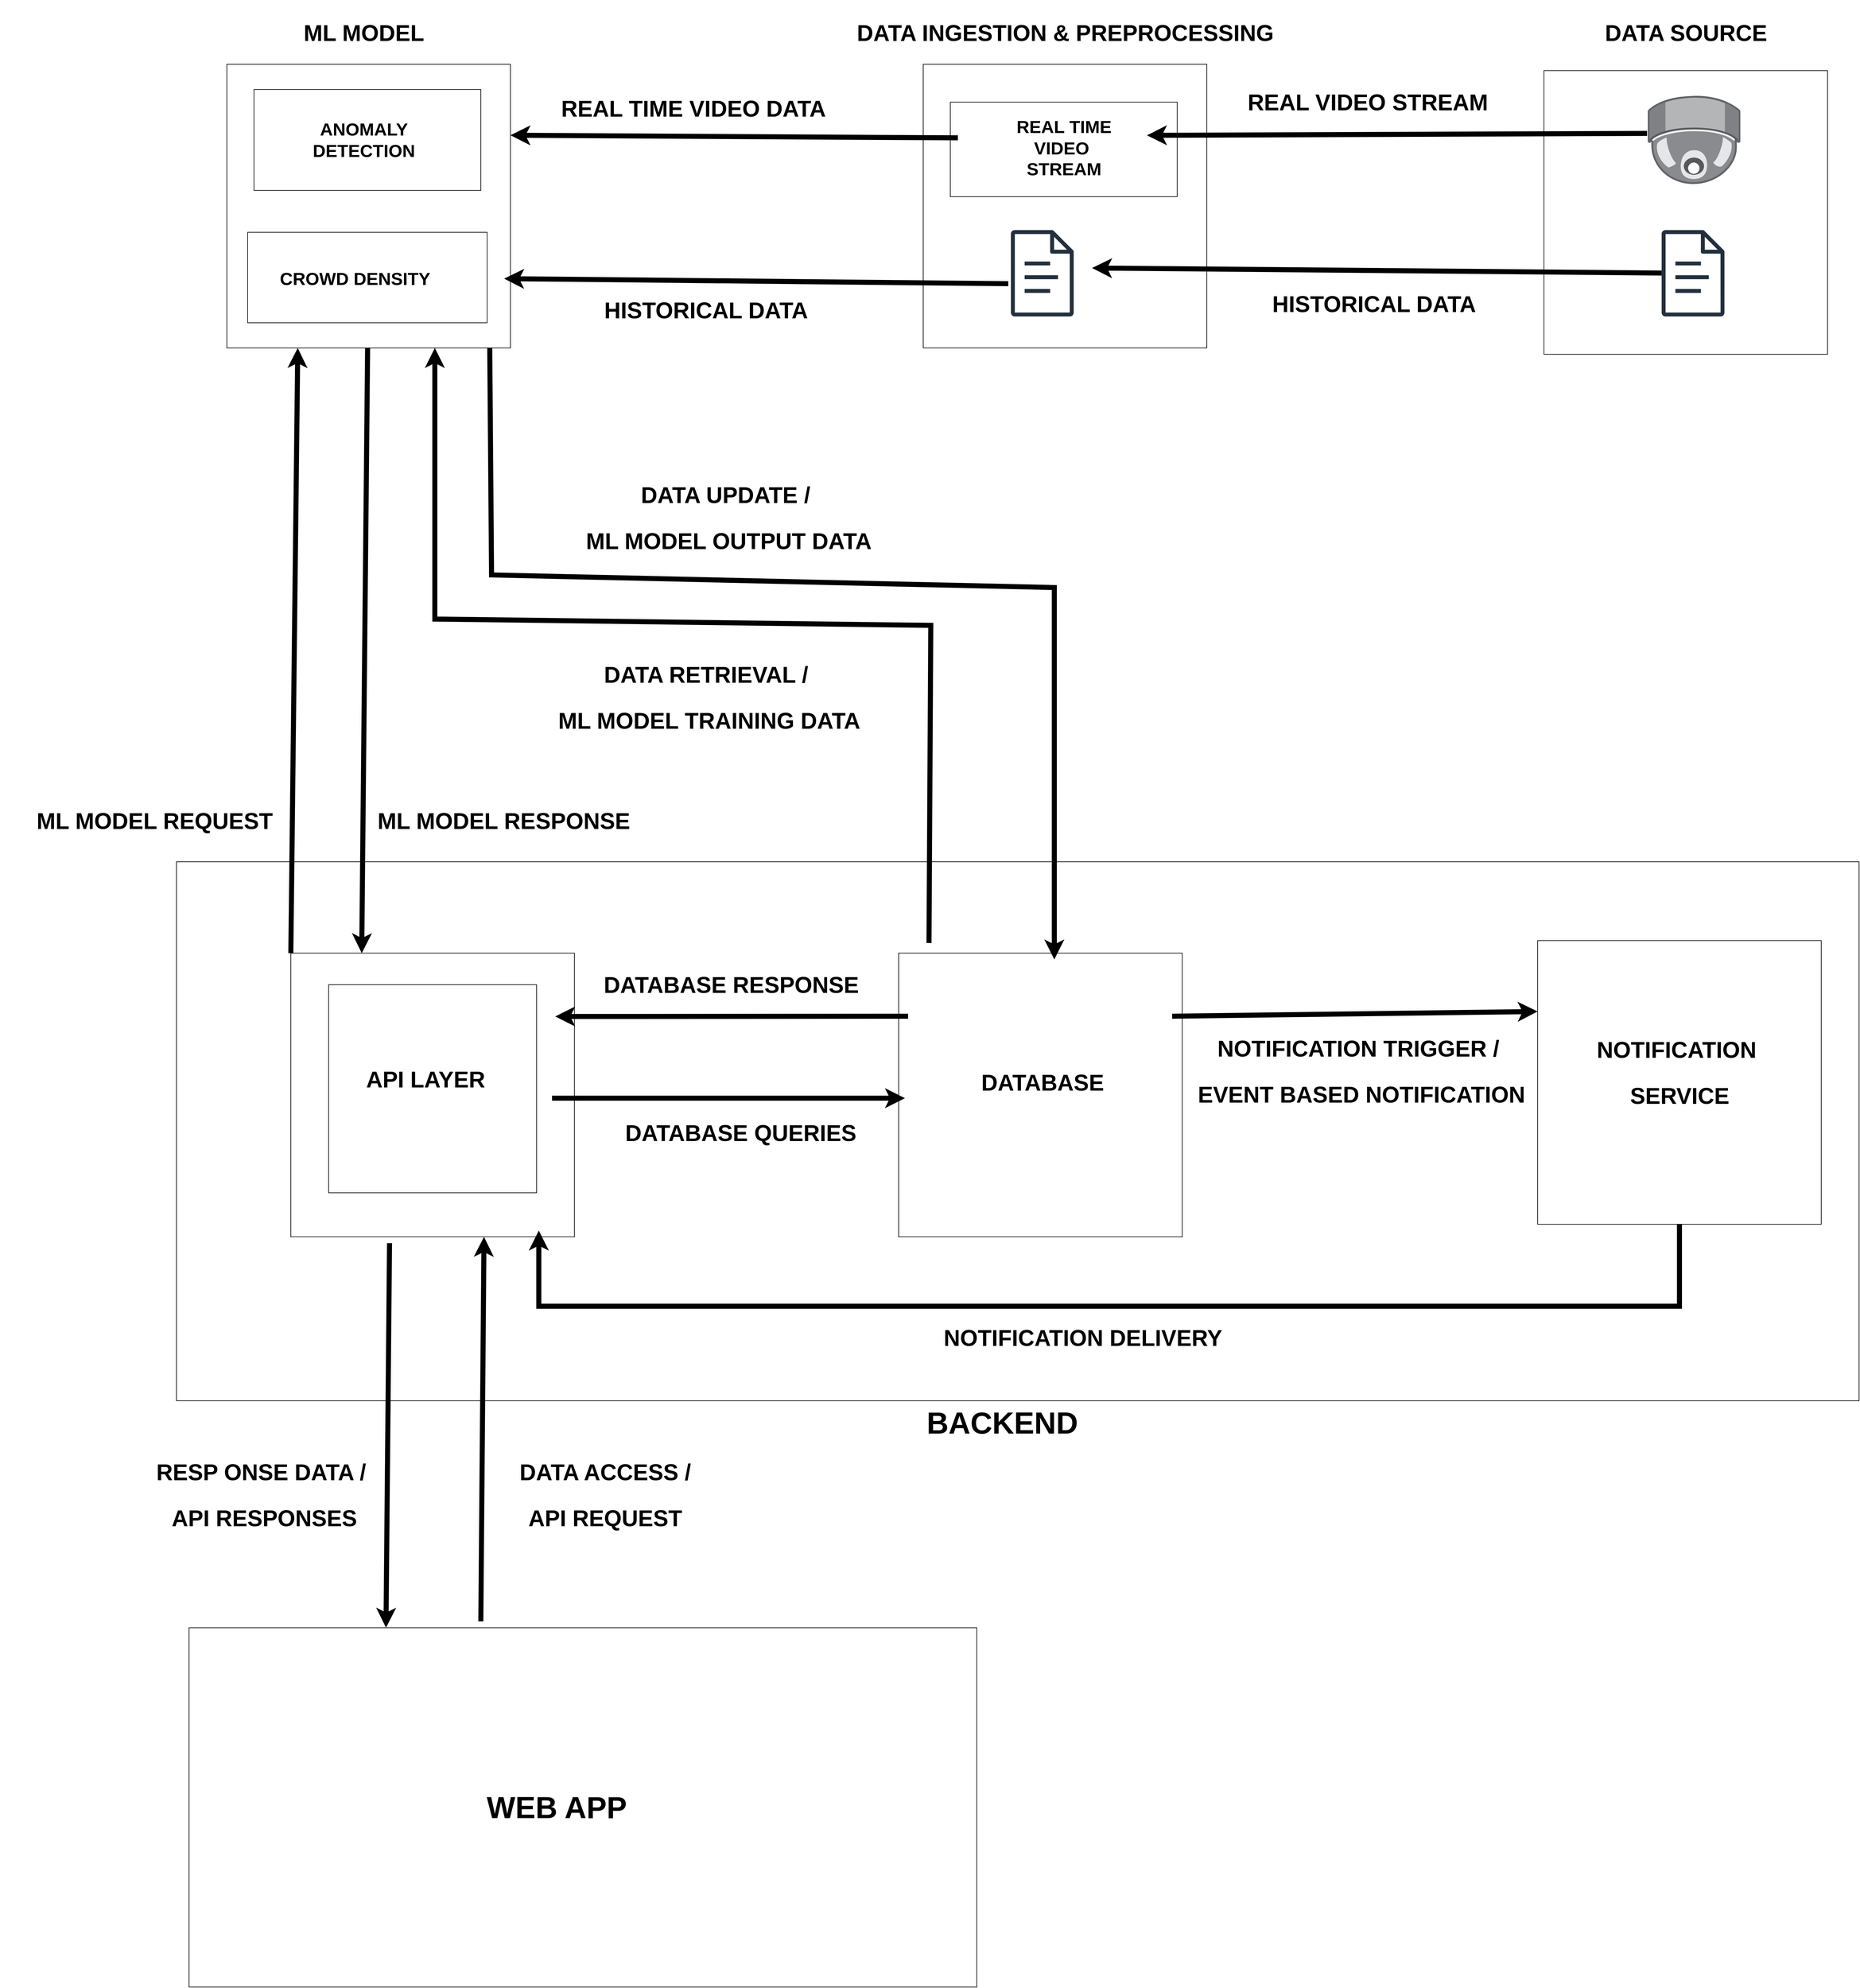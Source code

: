<mxfile version="21.7.5" type="github">
  <diagram id="C5RBs43oDa-KdzZeNtuy" name="Page-1">
    <mxGraphModel dx="3520" dy="1928" grid="1" gridSize="10" guides="1" tooltips="1" connect="1" arrows="1" fold="1" page="1" pageScale="1" pageWidth="3300" pageHeight="4681" math="0" shadow="0">
      <root>
        <mxCell id="WIyWlLk6GJQsqaUBKTNV-0" />
        <mxCell id="WIyWlLk6GJQsqaUBKTNV-1" parent="WIyWlLk6GJQsqaUBKTNV-0" />
        <mxCell id="kaSFXn8B5hOx50bhZMlp-4" value="" style="image;points=[];aspect=fixed;html=1;align=center;shadow=0;dashed=0;image=img/lib/allied_telesis/security/Surveillance_Camera_Ceiling.svg;" parent="WIyWlLk6GJQsqaUBKTNV-1" vertex="1">
          <mxGeometry x="2784" y="190" width="117.2" height="111.53" as="geometry" />
        </mxCell>
        <mxCell id="kaSFXn8B5hOx50bhZMlp-5" value="" style="whiteSpace=wrap;html=1;aspect=fixed;" parent="WIyWlLk6GJQsqaUBKTNV-1" vertex="1">
          <mxGeometry x="2700" y="160" width="450" height="450" as="geometry" />
        </mxCell>
        <mxCell id="kaSFXn8B5hOx50bhZMlp-6" value="" style="image;points=[];aspect=fixed;html=1;align=center;shadow=0;dashed=0;image=img/lib/allied_telesis/security/Surveillance_Camera_Ceiling.svg;" parent="WIyWlLk6GJQsqaUBKTNV-1" vertex="1">
          <mxGeometry x="2864.63" y="200" width="147.12" height="140" as="geometry" />
        </mxCell>
        <mxCell id="kaSFXn8B5hOx50bhZMlp-7" value="" style="sketch=0;outlineConnect=0;fontColor=#232F3E;gradientColor=none;fillColor=#232F3D;strokeColor=none;dashed=0;verticalLabelPosition=bottom;verticalAlign=top;align=center;html=1;fontSize=12;fontStyle=0;aspect=fixed;pointerEvents=1;shape=mxgraph.aws4.document;" parent="WIyWlLk6GJQsqaUBKTNV-1" vertex="1">
          <mxGeometry x="2886.5" y="413" width="100.11" height="137" as="geometry" />
        </mxCell>
        <mxCell id="kaSFXn8B5hOx50bhZMlp-9" value="&lt;h2&gt;DATA SOURCE&lt;/h2&gt;" style="text;strokeColor=none;fillColor=none;html=1;fontSize=24;fontStyle=1;verticalAlign=middle;align=center;" parent="WIyWlLk6GJQsqaUBKTNV-1" vertex="1">
          <mxGeometry x="2772" y="80" width="306" height="40" as="geometry" />
        </mxCell>
        <mxCell id="kaSFXn8B5hOx50bhZMlp-12" value="" style="whiteSpace=wrap;html=1;aspect=fixed;" parent="WIyWlLk6GJQsqaUBKTNV-1" vertex="1">
          <mxGeometry x="1715" y="150" width="450" height="450" as="geometry" />
        </mxCell>
        <mxCell id="kaSFXn8B5hOx50bhZMlp-13" value="" style="rounded=0;whiteSpace=wrap;html=1;" parent="WIyWlLk6GJQsqaUBKTNV-1" vertex="1">
          <mxGeometry x="1758" y="210" width="360" height="150" as="geometry" />
        </mxCell>
        <mxCell id="kaSFXn8B5hOx50bhZMlp-14" value="&lt;h3&gt;REAL TIME&lt;br&gt; VIDEO&amp;nbsp;&lt;br&gt;STREAM&lt;/h3&gt;" style="text;strokeColor=none;fillColor=none;html=1;fontSize=24;fontStyle=1;verticalAlign=middle;align=center;" parent="WIyWlLk6GJQsqaUBKTNV-1" vertex="1">
          <mxGeometry x="1888" y="270" width="100" height="26" as="geometry" />
        </mxCell>
        <mxCell id="kaSFXn8B5hOx50bhZMlp-15" value="" style="sketch=0;outlineConnect=0;fontColor=#232F3E;gradientColor=none;fillColor=#232F3D;strokeColor=none;dashed=0;verticalLabelPosition=bottom;verticalAlign=top;align=center;html=1;fontSize=12;fontStyle=0;aspect=fixed;pointerEvents=1;shape=mxgraph.aws4.document;" parent="WIyWlLk6GJQsqaUBKTNV-1" vertex="1">
          <mxGeometry x="1853.89" y="413" width="100.11" height="137" as="geometry" />
        </mxCell>
        <mxCell id="kaSFXn8B5hOx50bhZMlp-18" value="&lt;h2&gt;DATA INGESTION &amp;amp; PREPROCESSING&lt;/h2&gt;" style="text;strokeColor=none;fillColor=none;html=1;fontSize=24;fontStyle=1;verticalAlign=middle;align=center;" parent="WIyWlLk6GJQsqaUBKTNV-1" vertex="1">
          <mxGeometry x="1692" y="80" width="496" height="40" as="geometry" />
        </mxCell>
        <mxCell id="kaSFXn8B5hOx50bhZMlp-22" value="" style="endArrow=classic;html=1;rounded=0;strokeWidth=8;" parent="WIyWlLk6GJQsqaUBKTNV-1" source="kaSFXn8B5hOx50bhZMlp-7" edge="1">
          <mxGeometry width="50" height="50" relative="1" as="geometry">
            <mxPoint x="2547.63" y="480" as="sourcePoint" />
            <mxPoint x="1982.946" y="473.15" as="targetPoint" />
            <Array as="points" />
          </mxGeometry>
        </mxCell>
        <mxCell id="kaSFXn8B5hOx50bhZMlp-24" value="" style="endArrow=classic;html=1;rounded=0;strokeWidth=8;exitX=-0.007;exitY=0.426;exitDx=0;exitDy=0;exitPerimeter=0;" parent="WIyWlLk6GJQsqaUBKTNV-1" source="kaSFXn8B5hOx50bhZMlp-6" edge="1">
          <mxGeometry width="50" height="50" relative="1" as="geometry">
            <mxPoint x="2510" y="262.67" as="sourcePoint" />
            <mxPoint x="2070" y="262.67" as="targetPoint" />
          </mxGeometry>
        </mxCell>
        <mxCell id="kaSFXn8B5hOx50bhZMlp-26" value="" style="whiteSpace=wrap;html=1;aspect=fixed;" parent="WIyWlLk6GJQsqaUBKTNV-1" vertex="1">
          <mxGeometry x="610" y="150" width="450" height="450" as="geometry" />
        </mxCell>
        <mxCell id="kaSFXn8B5hOx50bhZMlp-27" value="" style="endArrow=classic;html=1;rounded=0;strokeWidth=8;" parent="WIyWlLk6GJQsqaUBKTNV-1" edge="1">
          <mxGeometry width="50" height="50" relative="1" as="geometry">
            <mxPoint x="1850" y="498" as="sourcePoint" />
            <mxPoint x="1050" y="490" as="targetPoint" />
            <Array as="points" />
          </mxGeometry>
        </mxCell>
        <mxCell id="kaSFXn8B5hOx50bhZMlp-28" value="" style="rounded=0;whiteSpace=wrap;html=1;" parent="WIyWlLk6GJQsqaUBKTNV-1" vertex="1">
          <mxGeometry x="643" y="416.5" width="380" height="143.5" as="geometry" />
        </mxCell>
        <mxCell id="kaSFXn8B5hOx50bhZMlp-29" value="&lt;h3&gt;CROWD DENSITY&lt;/h3&gt;" style="text;strokeColor=none;fillColor=none;html=1;fontSize=24;fontStyle=1;verticalAlign=middle;align=center;" parent="WIyWlLk6GJQsqaUBKTNV-1" vertex="1">
          <mxGeometry x="703" y="470" width="220" height="40" as="geometry" />
        </mxCell>
        <mxCell id="kaSFXn8B5hOx50bhZMlp-30" value="" style="rounded=0;whiteSpace=wrap;html=1;" parent="WIyWlLk6GJQsqaUBKTNV-1" vertex="1">
          <mxGeometry x="653" y="190" width="360" height="160" as="geometry" />
        </mxCell>
        <mxCell id="kaSFXn8B5hOx50bhZMlp-31" value="&lt;h3&gt;ANOMALY&lt;br&gt; DETECTION&lt;/h3&gt;" style="text;strokeColor=none;fillColor=none;html=1;fontSize=24;fontStyle=1;verticalAlign=middle;align=center;" parent="WIyWlLk6GJQsqaUBKTNV-1" vertex="1">
          <mxGeometry x="711.5" y="235" width="230" height="70" as="geometry" />
        </mxCell>
        <mxCell id="kaSFXn8B5hOx50bhZMlp-32" value="" style="endArrow=classic;html=1;rounded=0;strokeWidth=8;entryX=1;entryY=0.25;entryDx=0;entryDy=0;" parent="WIyWlLk6GJQsqaUBKTNV-1" target="kaSFXn8B5hOx50bhZMlp-26" edge="1">
          <mxGeometry width="50" height="50" relative="1" as="geometry">
            <mxPoint x="1770" y="266.67" as="sourcePoint" />
            <mxPoint x="1300" y="267" as="targetPoint" />
            <Array as="points" />
          </mxGeometry>
        </mxCell>
        <mxCell id="kaSFXn8B5hOx50bhZMlp-34" value="&lt;h2&gt;ML MODEL&lt;/h2&gt;" style="text;strokeColor=none;fillColor=none;html=1;fontSize=24;fontStyle=1;verticalAlign=middle;align=center;" parent="WIyWlLk6GJQsqaUBKTNV-1" vertex="1">
          <mxGeometry x="701.5" y="80" width="250" height="40" as="geometry" />
        </mxCell>
        <mxCell id="kaSFXn8B5hOx50bhZMlp-35" value="" style="rounded=0;whiteSpace=wrap;html=1;" parent="WIyWlLk6GJQsqaUBKTNV-1" vertex="1">
          <mxGeometry x="530" y="1415" width="2670" height="855" as="geometry" />
        </mxCell>
        <mxCell id="kaSFXn8B5hOx50bhZMlp-36" value="" style="whiteSpace=wrap;html=1;aspect=fixed;" parent="WIyWlLk6GJQsqaUBKTNV-1" vertex="1">
          <mxGeometry x="711.5" y="1560" width="450" height="450" as="geometry" />
        </mxCell>
        <mxCell id="kaSFXn8B5hOx50bhZMlp-37" value="" style="whiteSpace=wrap;html=1;aspect=fixed;" parent="WIyWlLk6GJQsqaUBKTNV-1" vertex="1">
          <mxGeometry x="1676" y="1560" width="450" height="450" as="geometry" />
        </mxCell>
        <mxCell id="kaSFXn8B5hOx50bhZMlp-38" value="" style="endArrow=classic;html=1;rounded=0;strokeWidth=8;" parent="WIyWlLk6GJQsqaUBKTNV-1" edge="1">
          <mxGeometry width="50" height="50" relative="1" as="geometry">
            <mxPoint x="1691" y="1660" as="sourcePoint" />
            <mxPoint x="1131" y="1660.43" as="targetPoint" />
            <Array as="points" />
          </mxGeometry>
        </mxCell>
        <mxCell id="kaSFXn8B5hOx50bhZMlp-39" value="" style="endArrow=classic;html=1;rounded=0;strokeWidth=8;" parent="WIyWlLk6GJQsqaUBKTNV-1" edge="1">
          <mxGeometry width="50" height="50" relative="1" as="geometry">
            <mxPoint x="1126" y="1790" as="sourcePoint" />
            <mxPoint x="1686" y="1790" as="targetPoint" />
            <Array as="points" />
          </mxGeometry>
        </mxCell>
        <mxCell id="kaSFXn8B5hOx50bhZMlp-40" value="" style="whiteSpace=wrap;html=1;aspect=fixed;" parent="WIyWlLk6GJQsqaUBKTNV-1" vertex="1">
          <mxGeometry x="2690" y="1540" width="450" height="450" as="geometry" />
        </mxCell>
        <mxCell id="kaSFXn8B5hOx50bhZMlp-41" value="" style="endArrow=classic;html=1;rounded=0;fontSize=34;strokeWidth=8;entryX=0;entryY=0.25;entryDx=0;entryDy=0;" parent="WIyWlLk6GJQsqaUBKTNV-1" edge="1" target="kaSFXn8B5hOx50bhZMlp-40">
          <mxGeometry width="50" height="50" relative="1" as="geometry">
            <mxPoint x="2110" y="1660" as="sourcePoint" />
            <mxPoint x="2566" y="1690" as="targetPoint" />
            <Array as="points" />
          </mxGeometry>
        </mxCell>
        <mxCell id="kaSFXn8B5hOx50bhZMlp-43" value="&lt;h2&gt;DATABASE&lt;/h2&gt;" style="text;strokeColor=none;fillColor=none;html=1;fontSize=24;fontStyle=1;verticalAlign=middle;align=center;" parent="WIyWlLk6GJQsqaUBKTNV-1" vertex="1">
          <mxGeometry x="1803.95" y="1707.5" width="200" height="115" as="geometry" />
        </mxCell>
        <mxCell id="kaSFXn8B5hOx50bhZMlp-45" value="&lt;h2&gt;NOTIFICATION&amp;nbsp;&lt;/h2&gt;&lt;h2&gt;SERVICE&lt;/h2&gt;" style="text;strokeColor=none;fillColor=none;html=1;fontSize=24;fontStyle=1;verticalAlign=middle;align=center;" parent="WIyWlLk6GJQsqaUBKTNV-1" vertex="1">
          <mxGeometry x="2805" y="1680" width="220" height="140" as="geometry" />
        </mxCell>
        <mxCell id="kaSFXn8B5hOx50bhZMlp-49" value="" style="endArrow=classic;html=1;rounded=0;strokeWidth=8;exitX=0.107;exitY=-0.036;exitDx=0;exitDy=0;exitPerimeter=0;" parent="WIyWlLk6GJQsqaUBKTNV-1" edge="1" source="kaSFXn8B5hOx50bhZMlp-37">
          <mxGeometry width="50" height="50" relative="1" as="geometry">
            <mxPoint x="1727" y="1290" as="sourcePoint" />
            <mxPoint x="940" y="600" as="targetPoint" />
            <Array as="points">
              <mxPoint x="1727" y="1040" />
              <mxPoint x="940" y="1030" />
            </Array>
          </mxGeometry>
        </mxCell>
        <mxCell id="kaSFXn8B5hOx50bhZMlp-50" value="" style="endArrow=classic;html=1;rounded=0;strokeWidth=8;exitX=0.927;exitY=0.999;exitDx=0;exitDy=0;exitPerimeter=0;" parent="WIyWlLk6GJQsqaUBKTNV-1" source="kaSFXn8B5hOx50bhZMlp-26" edge="1">
          <mxGeometry width="50" height="50" relative="1" as="geometry">
            <mxPoint x="1220" y="810" as="sourcePoint" />
            <mxPoint x="1923" y="1570" as="targetPoint" />
            <Array as="points">
              <mxPoint x="1030" y="960" />
              <mxPoint x="1923" y="980" />
            </Array>
          </mxGeometry>
        </mxCell>
        <mxCell id="kaSFXn8B5hOx50bhZMlp-51" value="" style="rounded=0;whiteSpace=wrap;html=1;" parent="WIyWlLk6GJQsqaUBKTNV-1" vertex="1">
          <mxGeometry x="550" y="2630" width="1250" height="570" as="geometry" />
        </mxCell>
        <mxCell id="kaSFXn8B5hOx50bhZMlp-52" value="&lt;h1&gt;WEB APP&lt;/h1&gt;" style="text;strokeColor=none;fillColor=none;html=1;fontSize=24;fontStyle=1;verticalAlign=middle;align=center;" parent="WIyWlLk6GJQsqaUBKTNV-1" vertex="1">
          <mxGeometry x="760" y="2755" width="746" height="320" as="geometry" />
        </mxCell>
        <mxCell id="kaSFXn8B5hOx50bhZMlp-54" value="" style="endArrow=classic;html=1;rounded=0;strokeWidth=8;entryX=0.25;entryY=1;entryDx=0;entryDy=0;exitX=0;exitY=0;exitDx=0;exitDy=0;" parent="WIyWlLk6GJQsqaUBKTNV-1" target="kaSFXn8B5hOx50bhZMlp-26" edge="1" source="kaSFXn8B5hOx50bhZMlp-36">
          <mxGeometry width="50" height="50" relative="1" as="geometry">
            <mxPoint x="722" y="1300" as="sourcePoint" />
            <mxPoint x="520.0" y="890.323" as="targetPoint" />
            <Array as="points" />
          </mxGeometry>
        </mxCell>
        <mxCell id="kaSFXn8B5hOx50bhZMlp-55" value="" style="endArrow=classic;html=1;rounded=0;strokeWidth=8;entryX=0.25;entryY=0;entryDx=0;entryDy=0;" parent="WIyWlLk6GJQsqaUBKTNV-1" edge="1" target="kaSFXn8B5hOx50bhZMlp-36">
          <mxGeometry width="50" height="50" relative="1" as="geometry">
            <mxPoint x="833.33" y="600" as="sourcePoint" />
            <mxPoint x="833.33" y="1300" as="targetPoint" />
            <Array as="points" />
          </mxGeometry>
        </mxCell>
        <mxCell id="zT2vt_Vaud8pRqrRP3mE-0" value="&lt;h2&gt;REAL VIDEO STREAM&lt;/h2&gt;" style="text;strokeColor=none;fillColor=none;html=1;fontSize=24;fontStyle=1;verticalAlign=middle;align=center;" vertex="1" parent="WIyWlLk6GJQsqaUBKTNV-1">
          <mxGeometry x="2370" y="190" width="100" height="40" as="geometry" />
        </mxCell>
        <mxCell id="zT2vt_Vaud8pRqrRP3mE-1" value="&lt;h2&gt;HISTORICAL DATA&lt;/h2&gt;" style="text;strokeColor=none;fillColor=none;html=1;fontSize=24;fontStyle=1;verticalAlign=middle;align=center;" vertex="1" parent="WIyWlLk6GJQsqaUBKTNV-1">
          <mxGeometry x="2380" y="510" width="100" height="40" as="geometry" />
        </mxCell>
        <mxCell id="zT2vt_Vaud8pRqrRP3mE-2" value="&lt;h2&gt;REAL TIME VIDEO DATA&lt;/h2&gt;" style="text;strokeColor=none;fillColor=none;html=1;fontSize=24;fontStyle=1;verticalAlign=middle;align=center;" vertex="1" parent="WIyWlLk6GJQsqaUBKTNV-1">
          <mxGeometry x="1300" y="200" width="100" height="40" as="geometry" />
        </mxCell>
        <mxCell id="zT2vt_Vaud8pRqrRP3mE-3" value="&lt;h2&gt;HISTORICAL DATA&lt;/h2&gt;" style="text;strokeColor=none;fillColor=none;html=1;fontSize=24;fontStyle=1;verticalAlign=middle;align=center;" vertex="1" parent="WIyWlLk6GJQsqaUBKTNV-1">
          <mxGeometry x="1320" y="520" width="100" height="40" as="geometry" />
        </mxCell>
        <mxCell id="zT2vt_Vaud8pRqrRP3mE-4" value="&lt;h2&gt;DATA UPDATE /&lt;/h2&gt;&lt;h2&gt;&amp;nbsp;ML MODEL OUTPUT DATA&lt;/h2&gt;" style="text;strokeColor=none;fillColor=none;html=1;fontSize=24;fontStyle=1;verticalAlign=middle;align=center;" vertex="1" parent="WIyWlLk6GJQsqaUBKTNV-1">
          <mxGeometry x="1126" y="770" width="550" height="200" as="geometry" />
        </mxCell>
        <mxCell id="zT2vt_Vaud8pRqrRP3mE-5" value="&lt;h2&gt;DATA RETRIEVAL /&lt;/h2&gt;&lt;h2&gt;&amp;nbsp;ML MODEL TRAINING DATA&lt;/h2&gt;" style="text;strokeColor=none;fillColor=none;html=1;fontSize=24;fontStyle=1;verticalAlign=middle;align=center;" vertex="1" parent="WIyWlLk6GJQsqaUBKTNV-1">
          <mxGeometry x="1115" y="1070" width="510" height="170" as="geometry" />
        </mxCell>
        <mxCell id="zT2vt_Vaud8pRqrRP3mE-6" value="&lt;h2&gt;ML MODEL REQUEST&lt;/h2&gt;" style="text;strokeColor=none;fillColor=none;html=1;fontSize=24;fontStyle=1;verticalAlign=middle;align=center;" vertex="1" parent="WIyWlLk6GJQsqaUBKTNV-1">
          <mxGeometry x="250" y="1330" width="490" height="40" as="geometry" />
        </mxCell>
        <mxCell id="zT2vt_Vaud8pRqrRP3mE-10" value="&lt;h2&gt;ML MODEL RESPONSE&lt;/h2&gt;" style="text;strokeColor=none;fillColor=none;html=1;fontSize=24;fontStyle=1;verticalAlign=middle;align=center;" vertex="1" parent="WIyWlLk6GJQsqaUBKTNV-1">
          <mxGeometry x="810" y="1330" width="477" height="40" as="geometry" />
        </mxCell>
        <mxCell id="zT2vt_Vaud8pRqrRP3mE-11" value="&lt;h2&gt;DATABASE QUERIES&lt;/h2&gt;" style="text;strokeColor=none;fillColor=none;html=1;fontSize=24;fontStyle=1;verticalAlign=middle;align=center;" vertex="1" parent="WIyWlLk6GJQsqaUBKTNV-1">
          <mxGeometry x="1210" y="1810" width="430" height="70" as="geometry" />
        </mxCell>
        <mxCell id="zT2vt_Vaud8pRqrRP3mE-12" value="&lt;h2&gt;DATABASE RESPONSE&lt;/h2&gt;" style="text;strokeColor=none;fillColor=none;html=1;fontSize=24;fontStyle=1;verticalAlign=middle;align=center;" vertex="1" parent="WIyWlLk6GJQsqaUBKTNV-1">
          <mxGeometry x="1170" y="1590" width="480" height="40" as="geometry" />
        </mxCell>
        <mxCell id="zT2vt_Vaud8pRqrRP3mE-13" value="&lt;h2&gt;NOTIFICATION TRIGGER /&lt;/h2&gt;&lt;h2&gt;&amp;nbsp;EVENT BASED NOTIFICATION&lt;/h2&gt;" style="text;strokeColor=none;fillColor=none;html=1;fontSize=24;fontStyle=1;verticalAlign=middle;align=center;" vertex="1" parent="WIyWlLk6GJQsqaUBKTNV-1">
          <mxGeometry x="2080" y="1657.5" width="650" height="180" as="geometry" />
        </mxCell>
        <mxCell id="zT2vt_Vaud8pRqrRP3mE-14" value="&lt;h1&gt;BACKEND&lt;/h1&gt;" style="text;strokeColor=none;fillColor=none;html=1;fontSize=24;fontStyle=1;verticalAlign=middle;align=center;" vertex="1" parent="WIyWlLk6GJQsqaUBKTNV-1">
          <mxGeometry x="1650" y="2285" width="380" height="40" as="geometry" />
        </mxCell>
        <mxCell id="zT2vt_Vaud8pRqrRP3mE-15" value="" style="endArrow=classic;html=1;rounded=0;strokeWidth=8;exitX=0.348;exitY=1.022;exitDx=0;exitDy=0;entryX=0.25;entryY=0;entryDx=0;entryDy=0;exitPerimeter=0;" edge="1" parent="WIyWlLk6GJQsqaUBKTNV-1" source="kaSFXn8B5hOx50bhZMlp-36" target="kaSFXn8B5hOx50bhZMlp-51">
          <mxGeometry width="50" height="50" relative="1" as="geometry">
            <mxPoint x="240" y="2470" as="sourcePoint" />
            <mxPoint x="800" y="2470" as="targetPoint" />
            <Array as="points" />
          </mxGeometry>
        </mxCell>
        <mxCell id="zT2vt_Vaud8pRqrRP3mE-16" value="" style="endArrow=classic;html=1;rounded=0;strokeWidth=8;exitX=0.348;exitY=1.022;exitDx=0;exitDy=0;entryX=0.25;entryY=0;entryDx=0;entryDy=0;exitPerimeter=0;" edge="1" parent="WIyWlLk6GJQsqaUBKTNV-1">
          <mxGeometry width="50" height="50" relative="1" as="geometry">
            <mxPoint x="1013" y="2620" as="sourcePoint" />
            <mxPoint x="1018" y="2010" as="targetPoint" />
            <Array as="points" />
          </mxGeometry>
        </mxCell>
        <mxCell id="zT2vt_Vaud8pRqrRP3mE-17" value="&lt;h2&gt;RESP ONSE DATA /&lt;/h2&gt;&lt;h2&gt;&amp;nbsp;API RESPONSES&lt;/h2&gt;" style="text;strokeColor=none;fillColor=none;html=1;fontSize=24;fontStyle=1;verticalAlign=middle;align=center;" vertex="1" parent="WIyWlLk6GJQsqaUBKTNV-1">
          <mxGeometry x="430" y="2330" width="467" height="180" as="geometry" />
        </mxCell>
        <mxCell id="zT2vt_Vaud8pRqrRP3mE-18" value="&lt;h2&gt;DATA ACCESS /&amp;nbsp;&lt;/h2&gt;&lt;h2&gt;API REQUEST&amp;nbsp;&lt;/h2&gt;" style="text;strokeColor=none;fillColor=none;html=1;fontSize=24;fontStyle=1;verticalAlign=middle;align=center;" vertex="1" parent="WIyWlLk6GJQsqaUBKTNV-1">
          <mxGeometry x="1040" y="2325" width="350" height="190" as="geometry" />
        </mxCell>
        <mxCell id="zT2vt_Vaud8pRqrRP3mE-19" value="" style="endArrow=classic;html=1;rounded=0;strokeWidth=8;exitX=0.5;exitY=1;exitDx=0;exitDy=0;entryX=0.25;entryY=0;entryDx=0;entryDy=0;" edge="1" parent="WIyWlLk6GJQsqaUBKTNV-1" source="kaSFXn8B5hOx50bhZMlp-40">
          <mxGeometry width="50" height="50" relative="1" as="geometry">
            <mxPoint x="1100" y="2610" as="sourcePoint" />
            <mxPoint x="1105" y="2000" as="targetPoint" />
            <Array as="points">
              <mxPoint x="2915" y="2120" />
              <mxPoint x="1105" y="2120" />
            </Array>
          </mxGeometry>
        </mxCell>
        <mxCell id="zT2vt_Vaud8pRqrRP3mE-20" value="&lt;h2&gt;NOTIFICATION DELIVERY&lt;/h2&gt;" style="text;strokeColor=none;fillColor=none;html=1;fontSize=24;fontStyle=1;verticalAlign=middle;align=center;" vertex="1" parent="WIyWlLk6GJQsqaUBKTNV-1">
          <mxGeometry x="1700" y="2150" width="536" height="40" as="geometry" />
        </mxCell>
        <mxCell id="zT2vt_Vaud8pRqrRP3mE-21" value="" style="whiteSpace=wrap;html=1;aspect=fixed;" vertex="1" parent="WIyWlLk6GJQsqaUBKTNV-1">
          <mxGeometry x="771.5" y="1610" width="330" height="330" as="geometry" />
        </mxCell>
        <mxCell id="zT2vt_Vaud8pRqrRP3mE-23" value="&lt;h2&gt;API LAYER&lt;/h2&gt;" style="text;strokeColor=none;fillColor=none;html=1;fontSize=24;fontStyle=1;verticalAlign=middle;align=center;" vertex="1" parent="WIyWlLk6GJQsqaUBKTNV-1">
          <mxGeometry x="800" y="1740" width="250" height="40" as="geometry" />
        </mxCell>
      </root>
    </mxGraphModel>
  </diagram>
</mxfile>

